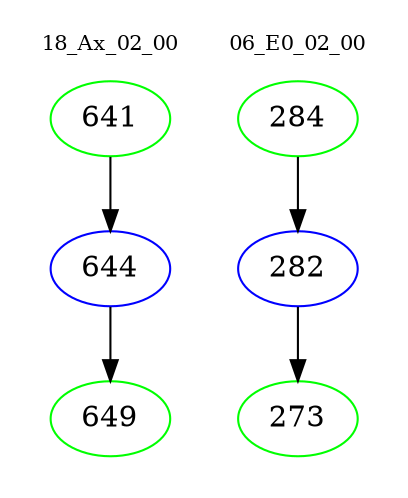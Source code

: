 digraph{
subgraph cluster_0 {
color = white
label = "18_Ax_02_00";
fontsize=10;
T0_641 [label="641", color="green"]
T0_641 -> T0_644 [color="black"]
T0_644 [label="644", color="blue"]
T0_644 -> T0_649 [color="black"]
T0_649 [label="649", color="green"]
}
subgraph cluster_1 {
color = white
label = "06_E0_02_00";
fontsize=10;
T1_284 [label="284", color="green"]
T1_284 -> T1_282 [color="black"]
T1_282 [label="282", color="blue"]
T1_282 -> T1_273 [color="black"]
T1_273 [label="273", color="green"]
}
}
